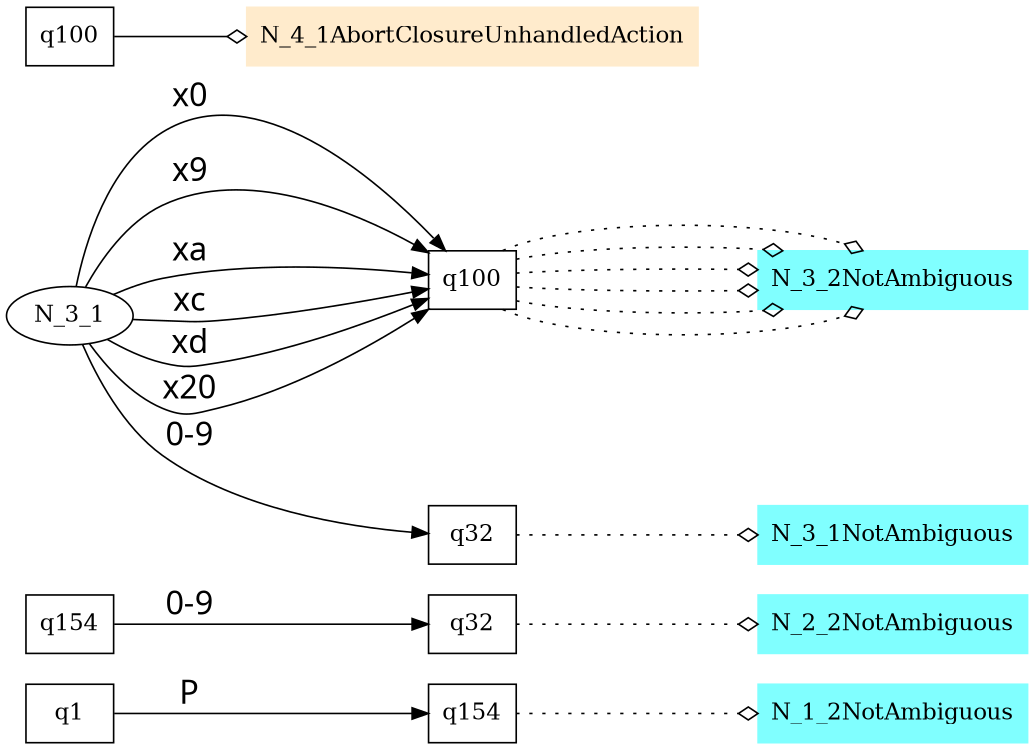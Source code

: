 // copy this to lla.dot and run
// dot -Tpdf lla.dot > lla.pdf 
digraph G { size="8,5"; rankdir="LR";
N_1_1 [shape=record, label="q1"];
N_1_1 -> N_1_2_Reg1_NotAmbiguous[fontsize = 20, fontname = courrier, label="P"];
N_1_2_Reg1_NotAmbiguous [shape=record, label="q154"];
N_1_2NotAmbiguous [shape=box,style=filled,color=".5 .5 1.0"];
N_1_2_Reg1_NotAmbiguous -> N_1_2NotAmbiguous[style=dotted,arrowhead=odiamond]
N_2_1 [shape=record, label="q154"];
N_2_1 -> N_2_2_Reg1_NotAmbiguous[fontsize = 20, fontname = courrier, label="0-9"];
N_2_2_Reg1_NotAmbiguous [shape=record, label="q32"];
N_2_2NotAmbiguous [shape=box,style=filled,color=".5 .5 1.0"];
N_2_2_Reg1_NotAmbiguous -> N_2_2NotAmbiguous[style=dotted,arrowhead=odiamond]
N_3_1 -> N_3_2_Reg1_NotAmbiguous[fontsize = 20, fontname = courrier, label="x0"];
N_3_2_Reg1_NotAmbiguous [shape=record, label="q100"];
N_3_2NotAmbiguous [shape=box,style=filled,color=".5 .5 1.0"];
N_3_2_Reg1_NotAmbiguous -> N_3_2NotAmbiguous[style=dotted,arrowhead=odiamond]
N_3_1 -> N_3_2_Reg1_NotAmbiguous[fontsize = 20, fontname = courrier, label="x9"];
N_3_2_Reg1_NotAmbiguous [shape=record, label="q100"];
N_3_2NotAmbiguous [shape=box,style=filled,color=".5 .5 1.0"];
N_3_2_Reg1_NotAmbiguous -> N_3_2NotAmbiguous[style=dotted,arrowhead=odiamond]
N_3_1 -> N_3_2_Reg1_NotAmbiguous[fontsize = 20, fontname = courrier, label="xa"];
N_3_2_Reg1_NotAmbiguous [shape=record, label="q100"];
N_3_2NotAmbiguous [shape=box,style=filled,color=".5 .5 1.0"];
N_3_2_Reg1_NotAmbiguous -> N_3_2NotAmbiguous[style=dotted,arrowhead=odiamond]
N_3_1 -> N_3_2_Reg1_NotAmbiguous[fontsize = 20, fontname = courrier, label="xc"];
N_3_2_Reg1_NotAmbiguous [shape=record, label="q100"];
N_3_2NotAmbiguous [shape=box,style=filled,color=".5 .5 1.0"];
N_3_2_Reg1_NotAmbiguous -> N_3_2NotAmbiguous[style=dotted,arrowhead=odiamond]
N_3_1 -> N_3_2_Reg1_NotAmbiguous[fontsize = 20, fontname = courrier, label="xd"];
N_3_2_Reg1_NotAmbiguous [shape=record, label="q100"];
N_3_2NotAmbiguous [shape=box,style=filled,color=".5 .5 1.0"];
N_3_2_Reg1_NotAmbiguous -> N_3_2NotAmbiguous[style=dotted,arrowhead=odiamond]
N_3_1 -> N_3_2_Reg1_NotAmbiguous[fontsize = 20, fontname = courrier, label="x20"];
N_3_2_Reg1_NotAmbiguous [shape=record, label="q100"];
N_3_2NotAmbiguous [shape=box,style=filled,color=".5 .5 1.0"];
N_3_2_Reg1_NotAmbiguous -> N_3_2NotAmbiguous[style=dotted,arrowhead=odiamond]
N_3_1 -> N_3_1_Reg1_NotAmbiguous[fontsize = 20, fontname = courrier, label="0-9"];
N_3_1_Reg1_NotAmbiguous [shape=record, label="q32"];
N_3_1NotAmbiguous [shape=box,style=filled,color=".5 .5 1.0"];
N_3_1_Reg1_NotAmbiguous -> N_3_1NotAmbiguous[style=dotted,arrowhead=odiamond]
N_4_1 [shape=record, label="q100"];
N_4_1AbortClosureUnhandledAction [shape=box,style=filled,color=".1 0.2 1."];
N_4_1 -> N_4_1AbortClosureUnhandledAction [arrowhead=odiamond]
}
// dot -Tpdf lla.dot > lla.pdf 
